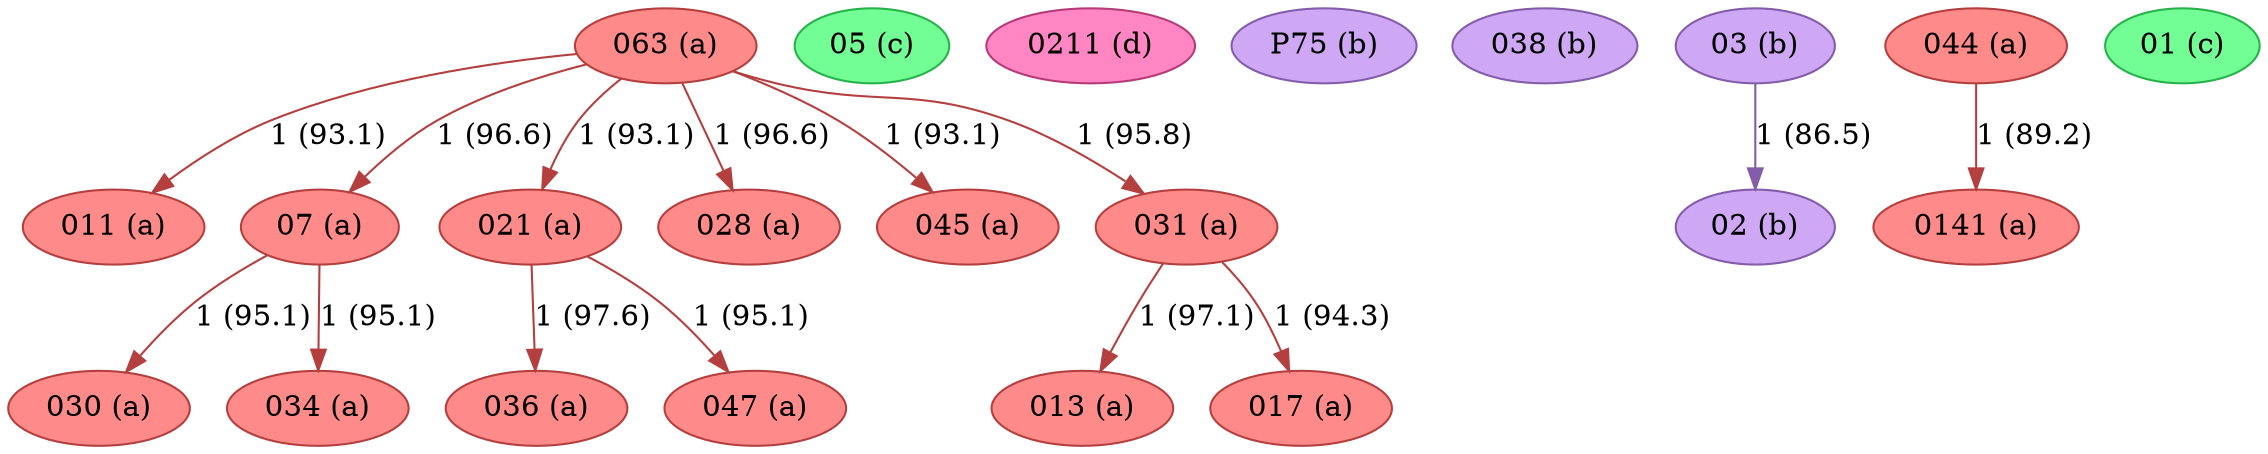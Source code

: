strict digraph G {
"013 (a)" [fillcolor="#FF8A8A", color="#b43f3f", style=filled];
"011 (a)" [fillcolor="#FF8A8A", color="#b43f3f", style=filled];
"017 (a)" [fillcolor="#FF8A8A", color="#b43f3f", style=filled];
"07 (a)" [fillcolor="#FF8A8A", color="#b43f3f", style=filled];
"030 (a)" [fillcolor="#FF8A8A", color="#b43f3f", style=filled];
"05 (c)" [fillcolor="#72FE95", color="#27b34a", style=filled];
"021 (a)" [fillcolor="#FF8A8A", color="#b43f3f", style=filled];
"028 (a)" [fillcolor="#FF8A8A", color="#b43f3f", style=filled];
"0211 (d)" [fillcolor="#FF86C2", color="#b43b77", style=filled];
"036 (a)" [fillcolor="#FF8A8A", color="#b43f3f", style=filled];
"P75 (b)" [fillcolor="#CEA8F4", color="#835da9", style=filled];
"045 (a)" [fillcolor="#FF8A8A", color="#b43f3f", style=filled];
"038 (b)" [fillcolor="#CEA8F4", color="#835da9", style=filled];
"03 (b)" [fillcolor="#CEA8F4", color="#835da9", style=filled];
"034 (a)" [fillcolor="#FF8A8A", color="#b43f3f", style=filled];
"0141 (a)" [fillcolor="#FF8A8A", color="#b43f3f", style=filled];
"047 (a)" [fillcolor="#FF8A8A", color="#b43f3f", style=filled];
"02 (b)" [fillcolor="#CEA8F4", color="#835da9", style=filled];
"044 (a)" [fillcolor="#FF8A8A", color="#b43f3f", style=filled];
"01 (c)" [fillcolor="#72FE95", color="#27b34a", style=filled];
"063 (a)" [fillcolor="#FF8A8A", color="#b43f3f", style=filled];
"031 (a)" [fillcolor="#FF8A8A", color="#b43f3f", style=filled];
"07 (a)" -> "030 (a)"  [color="#b43f3f", label="1 (95.1)"];
"07 (a)" -> "034 (a)"  [color="#b43f3f", label="1 (95.1)"];
"021 (a)" -> "036 (a)"  [color="#b43f3f", label="1 (97.6)"];
"021 (a)" -> "047 (a)"  [color="#b43f3f", label="1 (95.1)"];
"03 (b)" -> "02 (b)"  [color="#835da9", label="1 (86.5)"];
"044 (a)" -> "0141 (a)"  [color="#b43f3f", label="1 (89.2)"];
"063 (a)" -> "045 (a)"  [color="#b43f3f", label="1 (93.1)"];
"063 (a)" -> "028 (a)"  [color="#b43f3f", label="1 (96.6)"];
"063 (a)" -> "011 (a)"  [color="#b43f3f", label="1 (93.1)"];
"063 (a)" -> "07 (a)"  [color="#b43f3f", label="1 (96.6)"];
"063 (a)" -> "021 (a)"  [color="#b43f3f", label="1 (93.1)"];
"063 (a)" -> "031 (a)"  [color="#b43f3f", label="1 (95.8)"];
"031 (a)" -> "013 (a)"  [color="#b43f3f", label="1 (97.1)"];
"031 (a)" -> "017 (a)"  [color="#b43f3f", label="1 (94.3)"];
}
